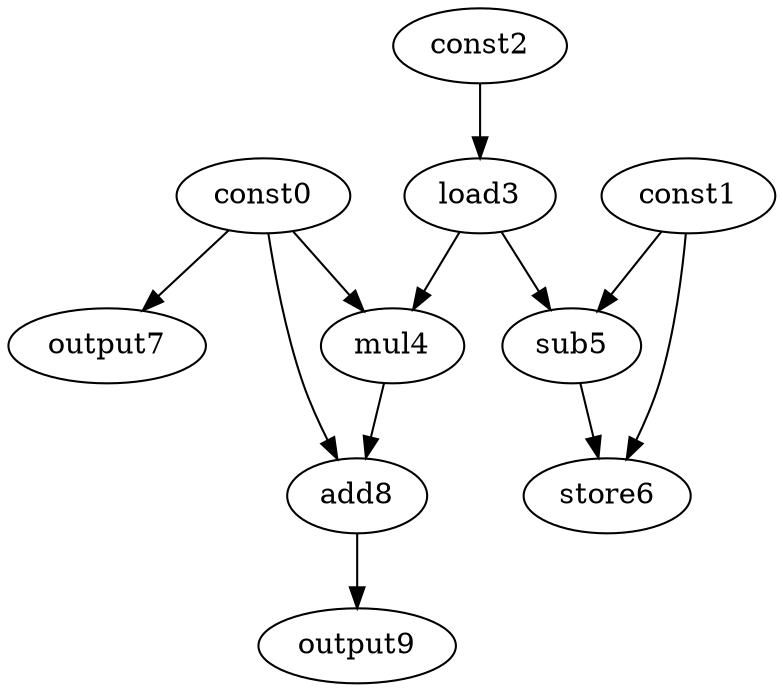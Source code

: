 digraph G { 
const0[opcode=const]; 
const1[opcode=const]; 
const2[opcode=const]; 
load3[opcode=load]; 
mul4[opcode=mul]; 
sub5[opcode=sub]; 
store6[opcode=store]; 
output7[opcode=output]; 
add8[opcode=add]; 
output9[opcode=output]; 
const2->load3[operand=0];
const0->output7[operand=0];
const0->mul4[operand=0];
load3->mul4[operand=1];
const1->sub5[operand=0];
load3->sub5[operand=1];
const1->store6[operand=0];
sub5->store6[operand=1];
const0->add8[operand=0];
mul4->add8[operand=1];
add8->output9[operand=0];
}
